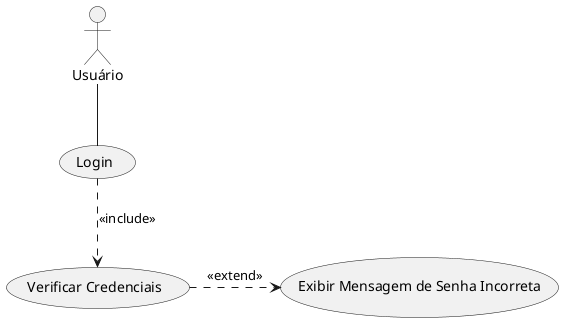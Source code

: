 @startuml login

:Usuário: -- (Login)
(Login) ..> (Verificar Credenciais) : <<include>>
(Verificar Credenciais) .> (Exibir Mensagem de Senha Incorreta) : <<extend>>

@enduml



